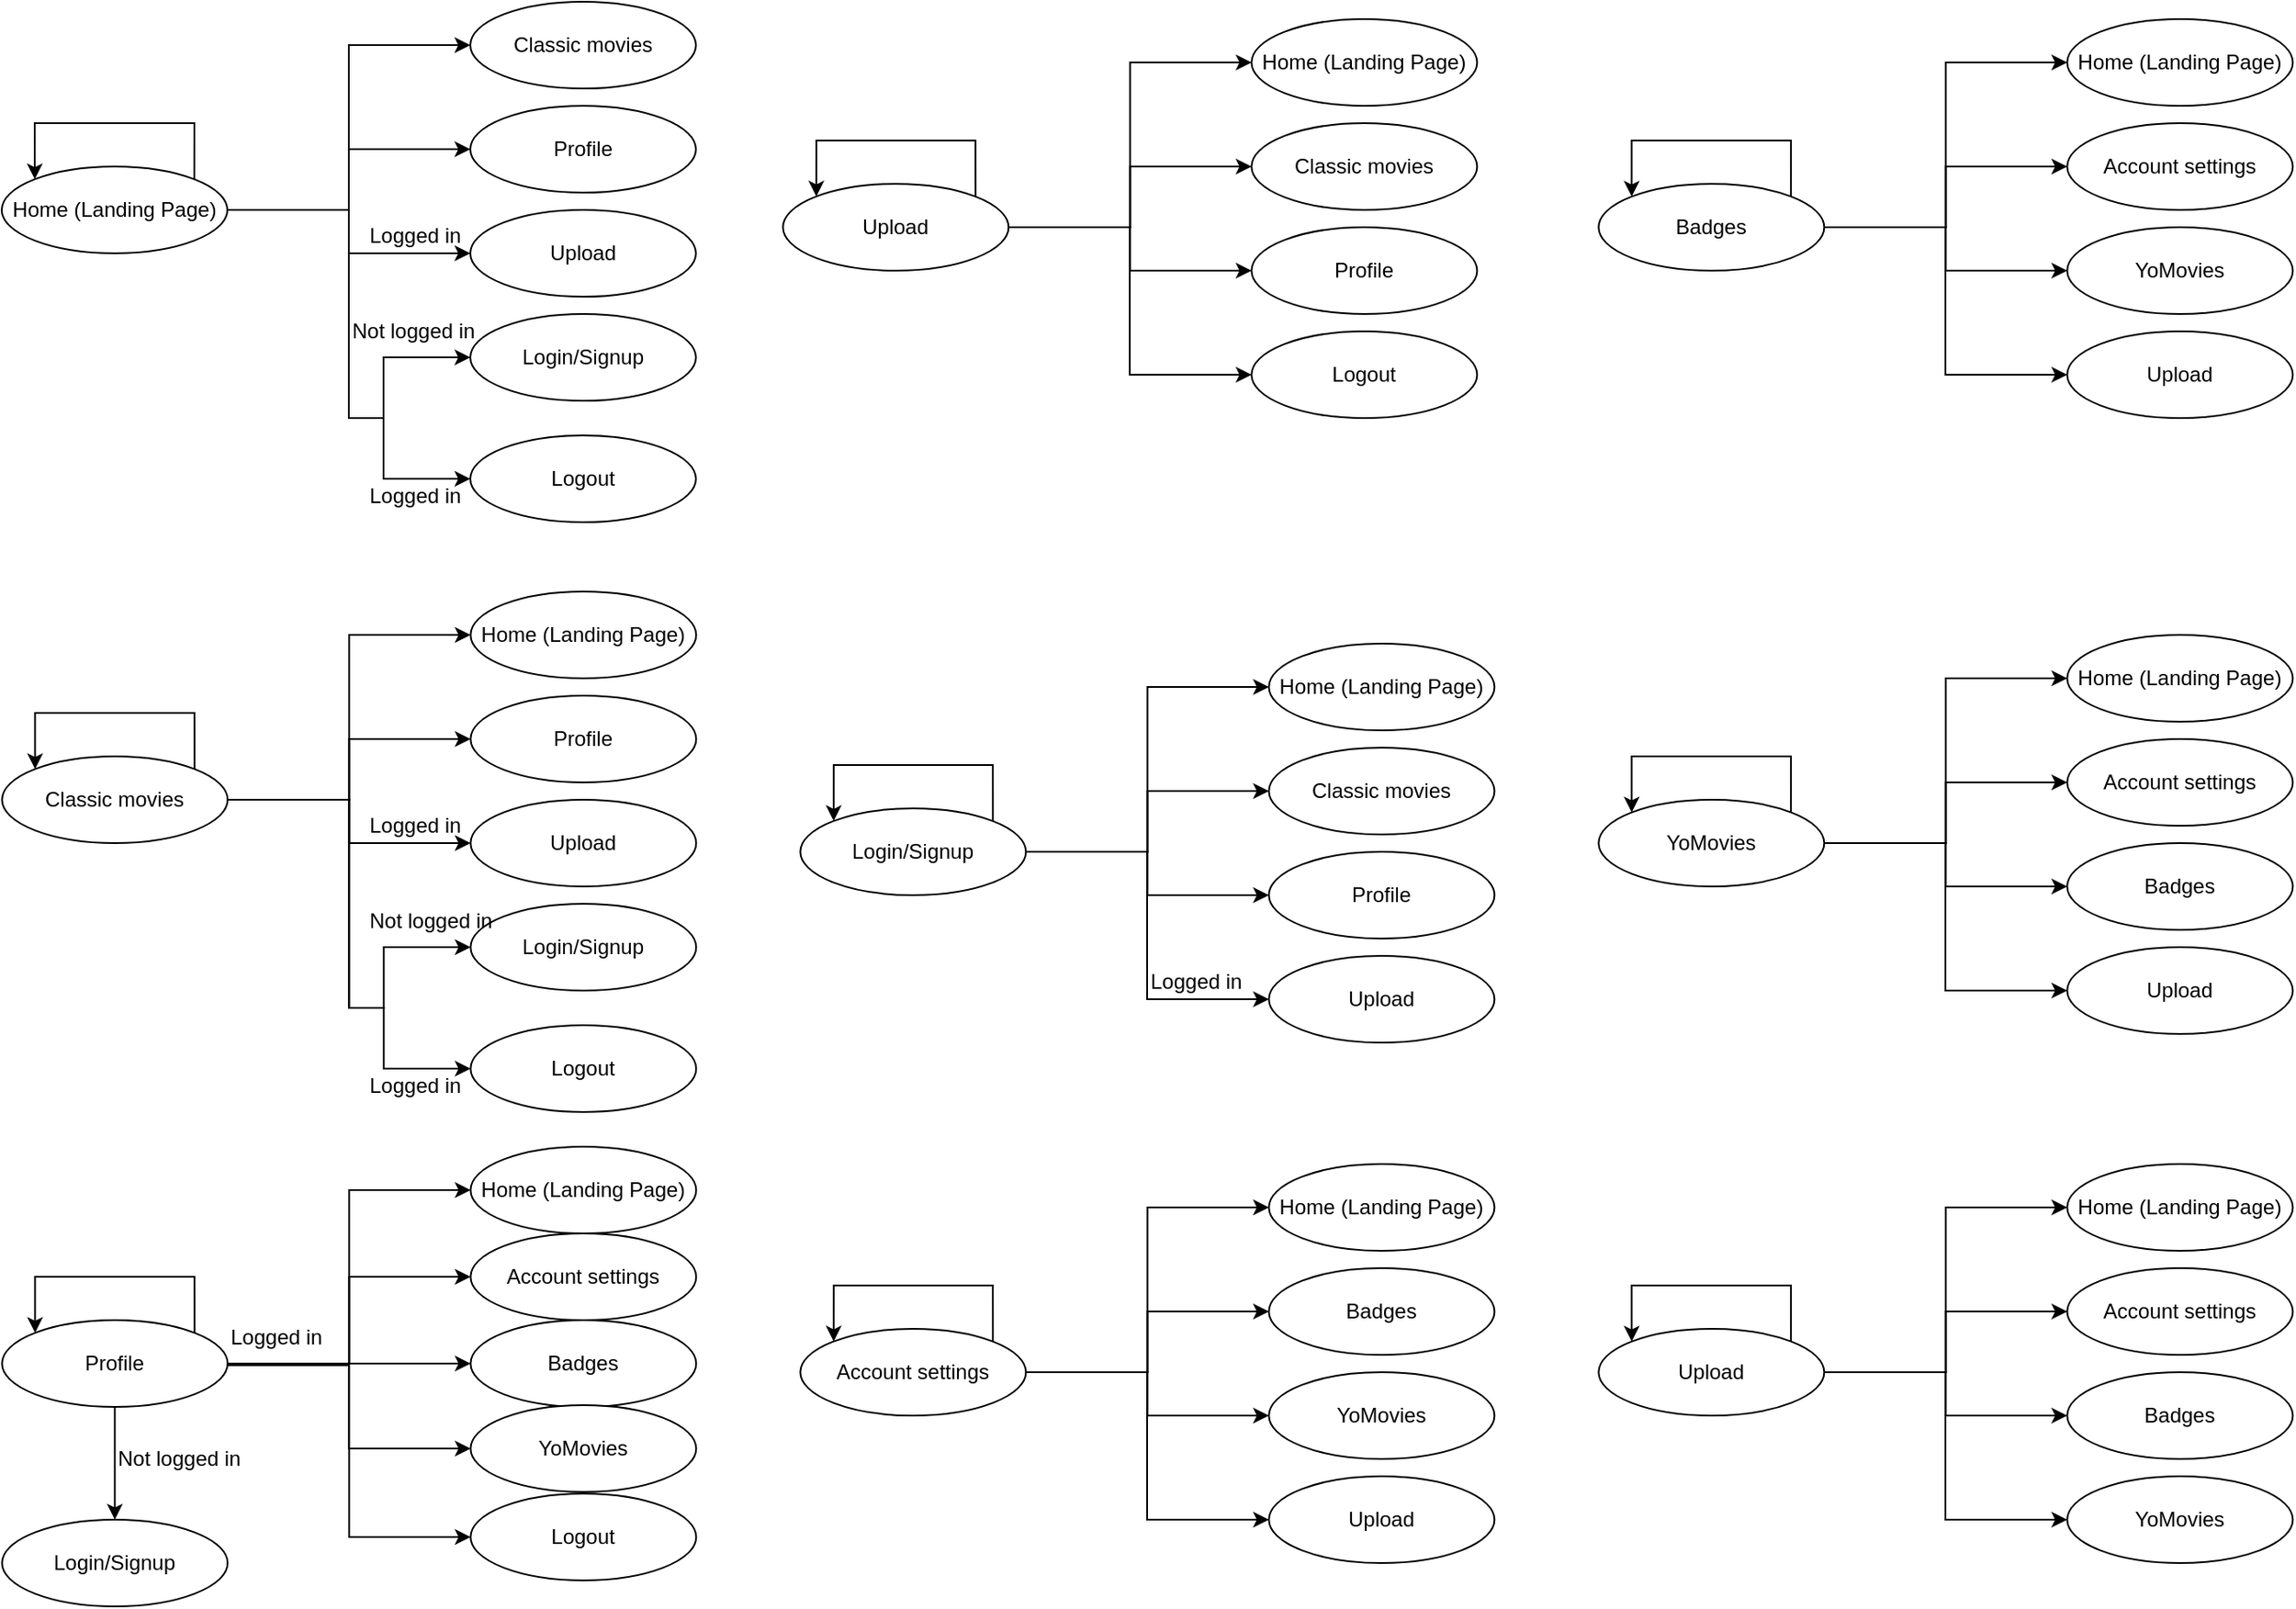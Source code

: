 <mxfile version="10.6.3" type="google"><diagram id="DRQVa-FBrAK6V75Q6ZMj" name="Page-1"><mxGraphModel dx="1093" dy="932" grid="1" gridSize="10" guides="1" tooltips="1" connect="1" arrows="1" fold="1" page="1" pageScale="1" pageWidth="827" pageHeight="1169" math="0" shadow="0"><root><mxCell id="0"/><mxCell id="1" parent="0"/><mxCell id="u374qHQUPlRwngyg5nQ2-12" style="edgeStyle=orthogonalEdgeStyle;rounded=0;orthogonalLoop=1;jettySize=auto;html=1;entryX=0;entryY=0.5;entryDx=0;entryDy=0;" edge="1" parent="1" source="u374qHQUPlRwngyg5nQ2-1" target="u374qHQUPlRwngyg5nQ2-4"><mxGeometry relative="1" as="geometry"/></mxCell><mxCell id="u374qHQUPlRwngyg5nQ2-13" style="edgeStyle=orthogonalEdgeStyle;rounded=0;orthogonalLoop=1;jettySize=auto;html=1;" edge="1" parent="1" source="u374qHQUPlRwngyg5nQ2-1" target="u374qHQUPlRwngyg5nQ2-9"><mxGeometry relative="1" as="geometry"/></mxCell><mxCell id="u374qHQUPlRwngyg5nQ2-14" style="edgeStyle=orthogonalEdgeStyle;rounded=0;orthogonalLoop=1;jettySize=auto;html=1;entryX=0;entryY=0.5;entryDx=0;entryDy=0;" edge="1" parent="1" source="u374qHQUPlRwngyg5nQ2-1" target="u374qHQUPlRwngyg5nQ2-8"><mxGeometry relative="1" as="geometry"/></mxCell><mxCell id="u374qHQUPlRwngyg5nQ2-15" style="edgeStyle=orthogonalEdgeStyle;rounded=0;orthogonalLoop=1;jettySize=auto;html=1;entryX=0;entryY=0.5;entryDx=0;entryDy=0;" edge="1" parent="1" source="u374qHQUPlRwngyg5nQ2-1" target="u374qHQUPlRwngyg5nQ2-10"><mxGeometry relative="1" as="geometry"><Array as="points"><mxPoint x="210" y="190"/><mxPoint x="210" y="310"/><mxPoint x="230" y="310"/><mxPoint x="230" y="275"/></Array></mxGeometry></mxCell><mxCell id="u374qHQUPlRwngyg5nQ2-43" style="edgeStyle=orthogonalEdgeStyle;rounded=0;orthogonalLoop=1;jettySize=auto;html=1;entryX=0;entryY=0.5;entryDx=0;entryDy=0;" edge="1" parent="1" source="u374qHQUPlRwngyg5nQ2-1" target="u374qHQUPlRwngyg5nQ2-42"><mxGeometry relative="1" as="geometry"><Array as="points"><mxPoint x="210" y="190"/><mxPoint x="210" y="310"/><mxPoint x="230" y="310"/><mxPoint x="230" y="345"/></Array></mxGeometry></mxCell><mxCell id="u374qHQUPlRwngyg5nQ2-1" value="Home (Landing Page)" style="ellipse;whiteSpace=wrap;html=1;" vertex="1" parent="1"><mxGeometry x="10" y="165" width="130" height="50" as="geometry"/></mxCell><mxCell id="u374qHQUPlRwngyg5nQ2-4" value="Classic movies" style="ellipse;whiteSpace=wrap;html=1;" vertex="1" parent="1"><mxGeometry x="280" y="70" width="130" height="50" as="geometry"/></mxCell><mxCell id="u374qHQUPlRwngyg5nQ2-8" value="Upload" style="ellipse;whiteSpace=wrap;html=1;" vertex="1" parent="1"><mxGeometry x="280" y="190" width="130" height="50" as="geometry"/></mxCell><mxCell id="u374qHQUPlRwngyg5nQ2-9" value="Profile" style="ellipse;whiteSpace=wrap;html=1;" vertex="1" parent="1"><mxGeometry x="280" y="130" width="130" height="50" as="geometry"/></mxCell><mxCell id="u374qHQUPlRwngyg5nQ2-10" value="Login/Signup" style="ellipse;whiteSpace=wrap;html=1;" vertex="1" parent="1"><mxGeometry x="280" y="250" width="130" height="50" as="geometry"/></mxCell><mxCell id="u374qHQUPlRwngyg5nQ2-16" style="edgeStyle=orthogonalEdgeStyle;rounded=0;orthogonalLoop=1;jettySize=auto;html=1;exitX=1;exitY=0;exitDx=0;exitDy=0;entryX=0;entryY=0;entryDx=0;entryDy=0;" edge="1" parent="1" source="u374qHQUPlRwngyg5nQ2-1" target="u374qHQUPlRwngyg5nQ2-1"><mxGeometry relative="1" as="geometry"><Array as="points"><mxPoint x="121" y="140"/><mxPoint x="29" y="140"/></Array></mxGeometry></mxCell><mxCell id="u374qHQUPlRwngyg5nQ2-42" value="Logout" style="ellipse;whiteSpace=wrap;html=1;" vertex="1" parent="1"><mxGeometry x="280" y="320" width="130" height="50" as="geometry"/></mxCell><mxCell id="u374qHQUPlRwngyg5nQ2-46" value="Logged in" style="text;html=1;resizable=0;points=[];autosize=1;align=left;verticalAlign=top;spacingTop=-4;" vertex="1" parent="1"><mxGeometry x="220" y="345" width="70" height="20" as="geometry"/></mxCell><mxCell id="u374qHQUPlRwngyg5nQ2-47" value="Not logged in&lt;br&gt;" style="text;html=1;resizable=0;points=[];autosize=1;align=left;verticalAlign=top;spacingTop=-4;" vertex="1" parent="1"><mxGeometry x="210" y="250" width="90" height="20" as="geometry"/></mxCell><mxCell id="u374qHQUPlRwngyg5nQ2-48" style="edgeStyle=orthogonalEdgeStyle;rounded=0;orthogonalLoop=1;jettySize=auto;html=1;entryX=0;entryY=0.5;entryDx=0;entryDy=0;" edge="1" parent="1" source="u374qHQUPlRwngyg5nQ2-53" target="u374qHQUPlRwngyg5nQ2-54"><mxGeometry relative="1" as="geometry"/></mxCell><mxCell id="u374qHQUPlRwngyg5nQ2-49" style="edgeStyle=orthogonalEdgeStyle;rounded=0;orthogonalLoop=1;jettySize=auto;html=1;" edge="1" parent="1" source="u374qHQUPlRwngyg5nQ2-53" target="u374qHQUPlRwngyg5nQ2-56"><mxGeometry relative="1" as="geometry"/></mxCell><mxCell id="u374qHQUPlRwngyg5nQ2-50" style="edgeStyle=orthogonalEdgeStyle;rounded=0;orthogonalLoop=1;jettySize=auto;html=1;entryX=0;entryY=0.5;entryDx=0;entryDy=0;" edge="1" parent="1" source="u374qHQUPlRwngyg5nQ2-53" target="u374qHQUPlRwngyg5nQ2-55"><mxGeometry relative="1" as="geometry"/></mxCell><mxCell id="u374qHQUPlRwngyg5nQ2-51" style="edgeStyle=orthogonalEdgeStyle;rounded=0;orthogonalLoop=1;jettySize=auto;html=1;entryX=0;entryY=0.5;entryDx=0;entryDy=0;" edge="1" parent="1" source="u374qHQUPlRwngyg5nQ2-53" target="u374qHQUPlRwngyg5nQ2-57"><mxGeometry relative="1" as="geometry"><Array as="points"><mxPoint x="210.167" y="530"/><mxPoint x="210.167" y="650"/><mxPoint x="230.167" y="650"/><mxPoint x="230.167" y="615"/></Array></mxGeometry></mxCell><mxCell id="u374qHQUPlRwngyg5nQ2-52" style="edgeStyle=orthogonalEdgeStyle;rounded=0;orthogonalLoop=1;jettySize=auto;html=1;entryX=0;entryY=0.5;entryDx=0;entryDy=0;" edge="1" parent="1" source="u374qHQUPlRwngyg5nQ2-53" target="u374qHQUPlRwngyg5nQ2-59"><mxGeometry relative="1" as="geometry"><Array as="points"><mxPoint x="210.167" y="530"/><mxPoint x="210.167" y="650"/><mxPoint x="230.167" y="650"/><mxPoint x="230.167" y="685"/></Array></mxGeometry></mxCell><mxCell id="u374qHQUPlRwngyg5nQ2-53" value="Classic movies" style="ellipse;whiteSpace=wrap;html=1;" vertex="1" parent="1"><mxGeometry x="10.167" y="505" width="130" height="50" as="geometry"/></mxCell><mxCell id="u374qHQUPlRwngyg5nQ2-54" value="Home (Landing Page)" style="ellipse;whiteSpace=wrap;html=1;" vertex="1" parent="1"><mxGeometry x="280.167" y="410" width="130" height="50" as="geometry"/></mxCell><mxCell id="u374qHQUPlRwngyg5nQ2-55" value="Upload" style="ellipse;whiteSpace=wrap;html=1;" vertex="1" parent="1"><mxGeometry x="280.167" y="530" width="130" height="50" as="geometry"/></mxCell><mxCell id="u374qHQUPlRwngyg5nQ2-56" value="Profile" style="ellipse;whiteSpace=wrap;html=1;" vertex="1" parent="1"><mxGeometry x="280.167" y="470" width="130" height="50" as="geometry"/></mxCell><mxCell id="u374qHQUPlRwngyg5nQ2-57" value="Login/Signup" style="ellipse;whiteSpace=wrap;html=1;" vertex="1" parent="1"><mxGeometry x="280.167" y="590" width="130" height="50" as="geometry"/></mxCell><mxCell id="u374qHQUPlRwngyg5nQ2-58" style="edgeStyle=orthogonalEdgeStyle;rounded=0;orthogonalLoop=1;jettySize=auto;html=1;exitX=1;exitY=0;exitDx=0;exitDy=0;entryX=0;entryY=0;entryDx=0;entryDy=0;" edge="1" parent="1" source="u374qHQUPlRwngyg5nQ2-53" target="u374qHQUPlRwngyg5nQ2-53"><mxGeometry relative="1" as="geometry"><Array as="points"><mxPoint x="121.167" y="480"/><mxPoint x="29.167" y="480"/></Array></mxGeometry></mxCell><mxCell id="u374qHQUPlRwngyg5nQ2-59" value="Logout" style="ellipse;whiteSpace=wrap;html=1;" vertex="1" parent="1"><mxGeometry x="280.167" y="660" width="130" height="50" as="geometry"/></mxCell><mxCell id="u374qHQUPlRwngyg5nQ2-60" value="Logged in" style="text;html=1;resizable=0;points=[];autosize=1;align=left;verticalAlign=top;spacingTop=-4;" vertex="1" parent="1"><mxGeometry x="220.167" y="685" width="70" height="20" as="geometry"/></mxCell><mxCell id="u374qHQUPlRwngyg5nQ2-61" value="Not logged in&lt;br&gt;" style="text;html=1;resizable=0;points=[];autosize=1;align=left;verticalAlign=top;spacingTop=-4;" vertex="1" parent="1"><mxGeometry x="220.167" y="590" width="90" height="20" as="geometry"/></mxCell><mxCell id="u374qHQUPlRwngyg5nQ2-63" style="edgeStyle=orthogonalEdgeStyle;rounded=0;orthogonalLoop=1;jettySize=auto;html=1;entryX=0;entryY=0.5;entryDx=0;entryDy=0;" edge="1" parent="1" source="u374qHQUPlRwngyg5nQ2-68" target="u374qHQUPlRwngyg5nQ2-69"><mxGeometry relative="1" as="geometry"/></mxCell><mxCell id="u374qHQUPlRwngyg5nQ2-64" style="edgeStyle=orthogonalEdgeStyle;rounded=0;orthogonalLoop=1;jettySize=auto;html=1;" edge="1" parent="1" source="u374qHQUPlRwngyg5nQ2-68" target="u374qHQUPlRwngyg5nQ2-71"><mxGeometry relative="1" as="geometry"/></mxCell><mxCell id="u374qHQUPlRwngyg5nQ2-65" style="edgeStyle=orthogonalEdgeStyle;rounded=0;orthogonalLoop=1;jettySize=auto;html=1;entryX=0;entryY=0.5;entryDx=0;entryDy=0;" edge="1" parent="1" source="u374qHQUPlRwngyg5nQ2-68" target="u374qHQUPlRwngyg5nQ2-70"><mxGeometry relative="1" as="geometry"/></mxCell><mxCell id="u374qHQUPlRwngyg5nQ2-67" style="edgeStyle=orthogonalEdgeStyle;rounded=0;orthogonalLoop=1;jettySize=auto;html=1;entryX=0;entryY=0.5;entryDx=0;entryDy=0;" edge="1" parent="1" source="u374qHQUPlRwngyg5nQ2-68" target="u374qHQUPlRwngyg5nQ2-74"><mxGeometry relative="1" as="geometry"><Array as="points"><mxPoint x="660" y="200"/><mxPoint x="660" y="285"/></Array></mxGeometry></mxCell><mxCell id="u374qHQUPlRwngyg5nQ2-68" value="Upload" style="ellipse;whiteSpace=wrap;html=1;" vertex="1" parent="1"><mxGeometry x="460.167" y="175" width="130" height="50" as="geometry"/></mxCell><mxCell id="u374qHQUPlRwngyg5nQ2-69" value="Home (Landing Page)" style="ellipse;whiteSpace=wrap;html=1;" vertex="1" parent="1"><mxGeometry x="730.167" y="80" width="130" height="50" as="geometry"/></mxCell><mxCell id="u374qHQUPlRwngyg5nQ2-70" value="Profile" style="ellipse;whiteSpace=wrap;html=1;" vertex="1" parent="1"><mxGeometry x="730.167" y="200" width="130" height="50" as="geometry"/></mxCell><mxCell id="u374qHQUPlRwngyg5nQ2-71" value="Classic movies" style="ellipse;whiteSpace=wrap;html=1;" vertex="1" parent="1"><mxGeometry x="730.167" y="140" width="130" height="50" as="geometry"/></mxCell><mxCell id="u374qHQUPlRwngyg5nQ2-73" style="edgeStyle=orthogonalEdgeStyle;rounded=0;orthogonalLoop=1;jettySize=auto;html=1;exitX=1;exitY=0;exitDx=0;exitDy=0;entryX=0;entryY=0;entryDx=0;entryDy=0;" edge="1" parent="1" source="u374qHQUPlRwngyg5nQ2-68" target="u374qHQUPlRwngyg5nQ2-68"><mxGeometry relative="1" as="geometry"><Array as="points"><mxPoint x="571.167" y="150"/><mxPoint x="479.167" y="150"/></Array></mxGeometry></mxCell><mxCell id="u374qHQUPlRwngyg5nQ2-74" value="Logout" style="ellipse;whiteSpace=wrap;html=1;" vertex="1" parent="1"><mxGeometry x="730.167" y="260" width="130" height="50" as="geometry"/></mxCell><mxCell id="u374qHQUPlRwngyg5nQ2-77" value="Logged in&lt;br&gt;" style="text;html=1;resizable=0;points=[];autosize=1;align=left;verticalAlign=top;spacingTop=-4;" vertex="1" parent="1"><mxGeometry x="220" y="195" width="70" height="20" as="geometry"/></mxCell><mxCell id="u374qHQUPlRwngyg5nQ2-78" value="Logged in&lt;br&gt;" style="text;html=1;resizable=0;points=[];autosize=1;align=left;verticalAlign=top;spacingTop=-4;" vertex="1" parent="1"><mxGeometry x="220" y="535" width="70" height="20" as="geometry"/></mxCell><mxCell id="u374qHQUPlRwngyg5nQ2-80" style="edgeStyle=orthogonalEdgeStyle;rounded=0;orthogonalLoop=1;jettySize=auto;html=1;entryX=0;entryY=0.5;entryDx=0;entryDy=0;" edge="1" parent="1" source="u374qHQUPlRwngyg5nQ2-85" target="u374qHQUPlRwngyg5nQ2-86"><mxGeometry relative="1" as="geometry"/></mxCell><mxCell id="u374qHQUPlRwngyg5nQ2-81" style="edgeStyle=orthogonalEdgeStyle;rounded=0;orthogonalLoop=1;jettySize=auto;html=1;" edge="1" parent="1" source="u374qHQUPlRwngyg5nQ2-85" target="u374qHQUPlRwngyg5nQ2-88"><mxGeometry relative="1" as="geometry"/></mxCell><mxCell id="u374qHQUPlRwngyg5nQ2-82" style="edgeStyle=orthogonalEdgeStyle;rounded=0;orthogonalLoop=1;jettySize=auto;html=1;entryX=0;entryY=0.5;entryDx=0;entryDy=0;" edge="1" parent="1" source="u374qHQUPlRwngyg5nQ2-85" target="u374qHQUPlRwngyg5nQ2-87"><mxGeometry relative="1" as="geometry"/></mxCell><mxCell id="u374qHQUPlRwngyg5nQ2-84" style="edgeStyle=orthogonalEdgeStyle;rounded=0;orthogonalLoop=1;jettySize=auto;html=1;entryX=0;entryY=0.5;entryDx=0;entryDy=0;" edge="1" parent="1" source="u374qHQUPlRwngyg5nQ2-85" target="u374qHQUPlRwngyg5nQ2-91"><mxGeometry relative="1" as="geometry"><Array as="points"><mxPoint x="210" y="856"/><mxPoint x="210" y="904"/></Array></mxGeometry></mxCell><mxCell id="u374qHQUPlRwngyg5nQ2-96" style="edgeStyle=orthogonalEdgeStyle;rounded=0;orthogonalLoop=1;jettySize=auto;html=1;entryX=0.5;entryY=0;entryDx=0;entryDy=0;" edge="1" parent="1" source="u374qHQUPlRwngyg5nQ2-85" target="u374qHQUPlRwngyg5nQ2-95"><mxGeometry relative="1" as="geometry"/></mxCell><mxCell id="u374qHQUPlRwngyg5nQ2-98" style="edgeStyle=orthogonalEdgeStyle;rounded=0;orthogonalLoop=1;jettySize=auto;html=1;entryX=0;entryY=0.5;entryDx=0;entryDy=0;" edge="1" parent="1" source="u374qHQUPlRwngyg5nQ2-85" target="u374qHQUPlRwngyg5nQ2-97"><mxGeometry relative="1" as="geometry"/></mxCell><mxCell id="u374qHQUPlRwngyg5nQ2-85" value="Profile" style="ellipse;whiteSpace=wrap;html=1;" vertex="1" parent="1"><mxGeometry x="10.167" y="830" width="130" height="50" as="geometry"/></mxCell><mxCell id="u374qHQUPlRwngyg5nQ2-86" value="Home (Landing Page)" style="ellipse;whiteSpace=wrap;html=1;" vertex="1" parent="1"><mxGeometry x="280.167" y="730" width="130" height="50" as="geometry"/></mxCell><mxCell id="u374qHQUPlRwngyg5nQ2-87" value="Badges" style="ellipse;whiteSpace=wrap;html=1;" vertex="1" parent="1"><mxGeometry x="280.167" y="830" width="130" height="50" as="geometry"/></mxCell><mxCell id="u374qHQUPlRwngyg5nQ2-88" value="Account settings" style="ellipse;whiteSpace=wrap;html=1;" vertex="1" parent="1"><mxGeometry x="280.167" y="780" width="130" height="50" as="geometry"/></mxCell><mxCell id="u374qHQUPlRwngyg5nQ2-90" style="edgeStyle=orthogonalEdgeStyle;rounded=0;orthogonalLoop=1;jettySize=auto;html=1;exitX=1;exitY=0;exitDx=0;exitDy=0;entryX=0;entryY=0;entryDx=0;entryDy=0;" edge="1" parent="1" source="u374qHQUPlRwngyg5nQ2-85" target="u374qHQUPlRwngyg5nQ2-85"><mxGeometry relative="1" as="geometry"><Array as="points"><mxPoint x="121.167" y="805"/><mxPoint x="29.167" y="805"/></Array></mxGeometry></mxCell><mxCell id="u374qHQUPlRwngyg5nQ2-91" value="YoMovies" style="ellipse;whiteSpace=wrap;html=1;" vertex="1" parent="1"><mxGeometry x="280.167" y="879" width="130" height="50" as="geometry"/></mxCell><mxCell id="u374qHQUPlRwngyg5nQ2-92" value="Logged in" style="text;html=1;resizable=0;points=[];autosize=1;align=left;verticalAlign=top;spacingTop=-4;" vertex="1" parent="1"><mxGeometry x="140.167" y="830" width="70" height="20" as="geometry"/></mxCell><mxCell id="u374qHQUPlRwngyg5nQ2-93" value="Not logged in&lt;br&gt;" style="text;html=1;resizable=0;points=[];autosize=1;align=left;verticalAlign=top;spacingTop=-4;" vertex="1" parent="1"><mxGeometry x="75.167" y="900" width="90" height="20" as="geometry"/></mxCell><mxCell id="u374qHQUPlRwngyg5nQ2-95" value="Login/Signup" style="ellipse;whiteSpace=wrap;html=1;" vertex="1" parent="1"><mxGeometry x="10.167" y="945" width="130" height="50" as="geometry"/></mxCell><mxCell id="u374qHQUPlRwngyg5nQ2-97" value="Logout" style="ellipse;whiteSpace=wrap;html=1;" vertex="1" parent="1"><mxGeometry x="280.167" y="930" width="130" height="50" as="geometry"/></mxCell><mxCell id="u374qHQUPlRwngyg5nQ2-99" style="edgeStyle=orthogonalEdgeStyle;rounded=0;orthogonalLoop=1;jettySize=auto;html=1;entryX=0;entryY=0.5;entryDx=0;entryDy=0;" edge="1" parent="1" source="u374qHQUPlRwngyg5nQ2-103" target="u374qHQUPlRwngyg5nQ2-104"><mxGeometry relative="1" as="geometry"/></mxCell><mxCell id="u374qHQUPlRwngyg5nQ2-100" style="edgeStyle=orthogonalEdgeStyle;rounded=0;orthogonalLoop=1;jettySize=auto;html=1;" edge="1" parent="1" source="u374qHQUPlRwngyg5nQ2-103" target="u374qHQUPlRwngyg5nQ2-106"><mxGeometry relative="1" as="geometry"/></mxCell><mxCell id="u374qHQUPlRwngyg5nQ2-101" style="edgeStyle=orthogonalEdgeStyle;rounded=0;orthogonalLoop=1;jettySize=auto;html=1;entryX=0;entryY=0.5;entryDx=0;entryDy=0;" edge="1" parent="1" source="u374qHQUPlRwngyg5nQ2-103" target="u374qHQUPlRwngyg5nQ2-105"><mxGeometry relative="1" as="geometry"/></mxCell><mxCell id="u374qHQUPlRwngyg5nQ2-102" style="edgeStyle=orthogonalEdgeStyle;rounded=0;orthogonalLoop=1;jettySize=auto;html=1;entryX=0;entryY=0.5;entryDx=0;entryDy=0;" edge="1" parent="1" source="u374qHQUPlRwngyg5nQ2-103" target="u374qHQUPlRwngyg5nQ2-108"><mxGeometry relative="1" as="geometry"><Array as="points"><mxPoint x="670" y="560"/><mxPoint x="670" y="645"/></Array></mxGeometry></mxCell><mxCell id="u374qHQUPlRwngyg5nQ2-103" value="Login/Signup" style="ellipse;whiteSpace=wrap;html=1;" vertex="1" parent="1"><mxGeometry x="470.167" y="535" width="130" height="50" as="geometry"/></mxCell><mxCell id="u374qHQUPlRwngyg5nQ2-104" value="Home (Landing Page)" style="ellipse;whiteSpace=wrap;html=1;" vertex="1" parent="1"><mxGeometry x="740.167" y="440" width="130" height="50" as="geometry"/></mxCell><mxCell id="u374qHQUPlRwngyg5nQ2-105" value="Profile" style="ellipse;whiteSpace=wrap;html=1;" vertex="1" parent="1"><mxGeometry x="740.167" y="560" width="130" height="50" as="geometry"/></mxCell><mxCell id="u374qHQUPlRwngyg5nQ2-106" value="Classic movies" style="ellipse;whiteSpace=wrap;html=1;" vertex="1" parent="1"><mxGeometry x="740.167" y="500" width="130" height="50" as="geometry"/></mxCell><mxCell id="u374qHQUPlRwngyg5nQ2-107" style="edgeStyle=orthogonalEdgeStyle;rounded=0;orthogonalLoop=1;jettySize=auto;html=1;exitX=1;exitY=0;exitDx=0;exitDy=0;entryX=0;entryY=0;entryDx=0;entryDy=0;" edge="1" parent="1" source="u374qHQUPlRwngyg5nQ2-103" target="u374qHQUPlRwngyg5nQ2-103"><mxGeometry relative="1" as="geometry"><Array as="points"><mxPoint x="581.167" y="510"/><mxPoint x="489.167" y="510"/></Array></mxGeometry></mxCell><mxCell id="u374qHQUPlRwngyg5nQ2-108" value="Upload" style="ellipse;whiteSpace=wrap;html=1;" vertex="1" parent="1"><mxGeometry x="740.167" y="620" width="130" height="50" as="geometry"/></mxCell><mxCell id="u374qHQUPlRwngyg5nQ2-109" value="Logged in&lt;br&gt;" style="text;html=1;resizable=0;points=[];autosize=1;align=left;verticalAlign=top;spacingTop=-4;" vertex="1" parent="1"><mxGeometry x="670" y="625" width="70" height="20" as="geometry"/></mxCell><mxCell id="u374qHQUPlRwngyg5nQ2-110" style="edgeStyle=orthogonalEdgeStyle;rounded=0;orthogonalLoop=1;jettySize=auto;html=1;entryX=0;entryY=0.5;entryDx=0;entryDy=0;" edge="1" parent="1" source="u374qHQUPlRwngyg5nQ2-114" target="u374qHQUPlRwngyg5nQ2-115"><mxGeometry relative="1" as="geometry"/></mxCell><mxCell id="u374qHQUPlRwngyg5nQ2-111" style="edgeStyle=orthogonalEdgeStyle;rounded=0;orthogonalLoop=1;jettySize=auto;html=1;" edge="1" parent="1" source="u374qHQUPlRwngyg5nQ2-114" target="u374qHQUPlRwngyg5nQ2-117"><mxGeometry relative="1" as="geometry"/></mxCell><mxCell id="u374qHQUPlRwngyg5nQ2-112" style="edgeStyle=orthogonalEdgeStyle;rounded=0;orthogonalLoop=1;jettySize=auto;html=1;entryX=0;entryY=0.5;entryDx=0;entryDy=0;" edge="1" parent="1" source="u374qHQUPlRwngyg5nQ2-114" target="u374qHQUPlRwngyg5nQ2-116"><mxGeometry relative="1" as="geometry"/></mxCell><mxCell id="u374qHQUPlRwngyg5nQ2-113" style="edgeStyle=orthogonalEdgeStyle;rounded=0;orthogonalLoop=1;jettySize=auto;html=1;entryX=0;entryY=0.5;entryDx=0;entryDy=0;" edge="1" parent="1" source="u374qHQUPlRwngyg5nQ2-114" target="u374qHQUPlRwngyg5nQ2-119"><mxGeometry relative="1" as="geometry"><Array as="points"><mxPoint x="670" y="860"/><mxPoint x="670" y="945"/></Array></mxGeometry></mxCell><mxCell id="u374qHQUPlRwngyg5nQ2-114" value="Account settings" style="ellipse;whiteSpace=wrap;html=1;" vertex="1" parent="1"><mxGeometry x="470.167" y="835" width="130" height="50" as="geometry"/></mxCell><mxCell id="u374qHQUPlRwngyg5nQ2-115" value="Home (Landing Page)" style="ellipse;whiteSpace=wrap;html=1;" vertex="1" parent="1"><mxGeometry x="740.167" y="740" width="130" height="50" as="geometry"/></mxCell><mxCell id="u374qHQUPlRwngyg5nQ2-116" value="YoMovies" style="ellipse;whiteSpace=wrap;html=1;" vertex="1" parent="1"><mxGeometry x="740.167" y="860" width="130" height="50" as="geometry"/></mxCell><mxCell id="u374qHQUPlRwngyg5nQ2-117" value="Badges" style="ellipse;whiteSpace=wrap;html=1;" vertex="1" parent="1"><mxGeometry x="740.167" y="800" width="130" height="50" as="geometry"/></mxCell><mxCell id="u374qHQUPlRwngyg5nQ2-118" style="edgeStyle=orthogonalEdgeStyle;rounded=0;orthogonalLoop=1;jettySize=auto;html=1;exitX=1;exitY=0;exitDx=0;exitDy=0;entryX=0;entryY=0;entryDx=0;entryDy=0;" edge="1" parent="1" source="u374qHQUPlRwngyg5nQ2-114" target="u374qHQUPlRwngyg5nQ2-114"><mxGeometry relative="1" as="geometry"><Array as="points"><mxPoint x="581.167" y="810"/><mxPoint x="489.167" y="810"/></Array></mxGeometry></mxCell><mxCell id="u374qHQUPlRwngyg5nQ2-119" value="Upload" style="ellipse;whiteSpace=wrap;html=1;" vertex="1" parent="1"><mxGeometry x="740.167" y="920" width="130" height="50" as="geometry"/></mxCell><mxCell id="u374qHQUPlRwngyg5nQ2-121" style="edgeStyle=orthogonalEdgeStyle;rounded=0;orthogonalLoop=1;jettySize=auto;html=1;entryX=0;entryY=0.5;entryDx=0;entryDy=0;" edge="1" parent="1" source="u374qHQUPlRwngyg5nQ2-125" target="u374qHQUPlRwngyg5nQ2-126"><mxGeometry relative="1" as="geometry"/></mxCell><mxCell id="u374qHQUPlRwngyg5nQ2-122" style="edgeStyle=orthogonalEdgeStyle;rounded=0;orthogonalLoop=1;jettySize=auto;html=1;" edge="1" parent="1" source="u374qHQUPlRwngyg5nQ2-125" target="u374qHQUPlRwngyg5nQ2-128"><mxGeometry relative="1" as="geometry"/></mxCell><mxCell id="u374qHQUPlRwngyg5nQ2-123" style="edgeStyle=orthogonalEdgeStyle;rounded=0;orthogonalLoop=1;jettySize=auto;html=1;entryX=0;entryY=0.5;entryDx=0;entryDy=0;" edge="1" parent="1" source="u374qHQUPlRwngyg5nQ2-125" target="u374qHQUPlRwngyg5nQ2-127"><mxGeometry relative="1" as="geometry"/></mxCell><mxCell id="u374qHQUPlRwngyg5nQ2-124" style="edgeStyle=orthogonalEdgeStyle;rounded=0;orthogonalLoop=1;jettySize=auto;html=1;entryX=0;entryY=0.5;entryDx=0;entryDy=0;" edge="1" parent="1" source="u374qHQUPlRwngyg5nQ2-125" target="u374qHQUPlRwngyg5nQ2-130"><mxGeometry relative="1" as="geometry"><Array as="points"><mxPoint x="1130" y="200"/><mxPoint x="1130" y="285"/></Array></mxGeometry></mxCell><mxCell id="u374qHQUPlRwngyg5nQ2-125" value="Badges" style="ellipse;whiteSpace=wrap;html=1;" vertex="1" parent="1"><mxGeometry x="930.167" y="175" width="130" height="50" as="geometry"/></mxCell><mxCell id="u374qHQUPlRwngyg5nQ2-126" value="Home (Landing Page)" style="ellipse;whiteSpace=wrap;html=1;" vertex="1" parent="1"><mxGeometry x="1200.167" y="80" width="130" height="50" as="geometry"/></mxCell><mxCell id="u374qHQUPlRwngyg5nQ2-127" value="YoMovies" style="ellipse;whiteSpace=wrap;html=1;" vertex="1" parent="1"><mxGeometry x="1200.167" y="200" width="130" height="50" as="geometry"/></mxCell><mxCell id="u374qHQUPlRwngyg5nQ2-128" value="Account settings" style="ellipse;whiteSpace=wrap;html=1;" vertex="1" parent="1"><mxGeometry x="1200.167" y="140" width="130" height="50" as="geometry"/></mxCell><mxCell id="u374qHQUPlRwngyg5nQ2-129" style="edgeStyle=orthogonalEdgeStyle;rounded=0;orthogonalLoop=1;jettySize=auto;html=1;exitX=1;exitY=0;exitDx=0;exitDy=0;entryX=0;entryY=0;entryDx=0;entryDy=0;" edge="1" parent="1" source="u374qHQUPlRwngyg5nQ2-125" target="u374qHQUPlRwngyg5nQ2-125"><mxGeometry relative="1" as="geometry"><Array as="points"><mxPoint x="1041.167" y="150"/><mxPoint x="949.167" y="150"/></Array></mxGeometry></mxCell><mxCell id="u374qHQUPlRwngyg5nQ2-130" value="Upload" style="ellipse;whiteSpace=wrap;html=1;" vertex="1" parent="1"><mxGeometry x="1200.167" y="260" width="130" height="50" as="geometry"/></mxCell><mxCell id="u374qHQUPlRwngyg5nQ2-131" style="edgeStyle=orthogonalEdgeStyle;rounded=0;orthogonalLoop=1;jettySize=auto;html=1;entryX=0;entryY=0.5;entryDx=0;entryDy=0;" edge="1" parent="1" source="u374qHQUPlRwngyg5nQ2-135" target="u374qHQUPlRwngyg5nQ2-136"><mxGeometry relative="1" as="geometry"/></mxCell><mxCell id="u374qHQUPlRwngyg5nQ2-132" style="edgeStyle=orthogonalEdgeStyle;rounded=0;orthogonalLoop=1;jettySize=auto;html=1;" edge="1" parent="1" source="u374qHQUPlRwngyg5nQ2-135" target="u374qHQUPlRwngyg5nQ2-138"><mxGeometry relative="1" as="geometry"/></mxCell><mxCell id="u374qHQUPlRwngyg5nQ2-133" style="edgeStyle=orthogonalEdgeStyle;rounded=0;orthogonalLoop=1;jettySize=auto;html=1;entryX=0;entryY=0.5;entryDx=0;entryDy=0;" edge="1" parent="1" source="u374qHQUPlRwngyg5nQ2-135" target="u374qHQUPlRwngyg5nQ2-137"><mxGeometry relative="1" as="geometry"/></mxCell><mxCell id="u374qHQUPlRwngyg5nQ2-134" style="edgeStyle=orthogonalEdgeStyle;rounded=0;orthogonalLoop=1;jettySize=auto;html=1;entryX=0;entryY=0.5;entryDx=0;entryDy=0;" edge="1" parent="1" source="u374qHQUPlRwngyg5nQ2-135" target="u374qHQUPlRwngyg5nQ2-140"><mxGeometry relative="1" as="geometry"><Array as="points"><mxPoint x="1130" y="555"/><mxPoint x="1130" y="640"/></Array></mxGeometry></mxCell><mxCell id="u374qHQUPlRwngyg5nQ2-135" value="YoMovies" style="ellipse;whiteSpace=wrap;html=1;" vertex="1" parent="1"><mxGeometry x="930.167" y="530" width="130" height="50" as="geometry"/></mxCell><mxCell id="u374qHQUPlRwngyg5nQ2-136" value="Home (Landing Page)" style="ellipse;whiteSpace=wrap;html=1;" vertex="1" parent="1"><mxGeometry x="1200.167" y="435" width="130" height="50" as="geometry"/></mxCell><mxCell id="u374qHQUPlRwngyg5nQ2-137" value="Badges" style="ellipse;whiteSpace=wrap;html=1;" vertex="1" parent="1"><mxGeometry x="1200.167" y="555" width="130" height="50" as="geometry"/></mxCell><mxCell id="u374qHQUPlRwngyg5nQ2-138" value="Account settings" style="ellipse;whiteSpace=wrap;html=1;" vertex="1" parent="1"><mxGeometry x="1200.167" y="495" width="130" height="50" as="geometry"/></mxCell><mxCell id="u374qHQUPlRwngyg5nQ2-139" style="edgeStyle=orthogonalEdgeStyle;rounded=0;orthogonalLoop=1;jettySize=auto;html=1;exitX=1;exitY=0;exitDx=0;exitDy=0;entryX=0;entryY=0;entryDx=0;entryDy=0;" edge="1" parent="1" source="u374qHQUPlRwngyg5nQ2-135" target="u374qHQUPlRwngyg5nQ2-135"><mxGeometry relative="1" as="geometry"><Array as="points"><mxPoint x="1041.167" y="505"/><mxPoint x="949.167" y="505"/></Array></mxGeometry></mxCell><mxCell id="u374qHQUPlRwngyg5nQ2-140" value="Upload" style="ellipse;whiteSpace=wrap;html=1;" vertex="1" parent="1"><mxGeometry x="1200.167" y="615" width="130" height="50" as="geometry"/></mxCell><mxCell id="u374qHQUPlRwngyg5nQ2-141" style="edgeStyle=orthogonalEdgeStyle;rounded=0;orthogonalLoop=1;jettySize=auto;html=1;entryX=0;entryY=0.5;entryDx=0;entryDy=0;" edge="1" parent="1" source="u374qHQUPlRwngyg5nQ2-145" target="u374qHQUPlRwngyg5nQ2-146"><mxGeometry relative="1" as="geometry"/></mxCell><mxCell id="u374qHQUPlRwngyg5nQ2-142" style="edgeStyle=orthogonalEdgeStyle;rounded=0;orthogonalLoop=1;jettySize=auto;html=1;" edge="1" parent="1" source="u374qHQUPlRwngyg5nQ2-145" target="u374qHQUPlRwngyg5nQ2-148"><mxGeometry relative="1" as="geometry"/></mxCell><mxCell id="u374qHQUPlRwngyg5nQ2-143" style="edgeStyle=orthogonalEdgeStyle;rounded=0;orthogonalLoop=1;jettySize=auto;html=1;entryX=0;entryY=0.5;entryDx=0;entryDy=0;" edge="1" parent="1" source="u374qHQUPlRwngyg5nQ2-145" target="u374qHQUPlRwngyg5nQ2-147"><mxGeometry relative="1" as="geometry"/></mxCell><mxCell id="u374qHQUPlRwngyg5nQ2-144" style="edgeStyle=orthogonalEdgeStyle;rounded=0;orthogonalLoop=1;jettySize=auto;html=1;entryX=0;entryY=0.5;entryDx=0;entryDy=0;" edge="1" parent="1" source="u374qHQUPlRwngyg5nQ2-145" target="u374qHQUPlRwngyg5nQ2-150"><mxGeometry relative="1" as="geometry"><Array as="points"><mxPoint x="1130" y="860"/><mxPoint x="1130" y="945"/></Array></mxGeometry></mxCell><mxCell id="u374qHQUPlRwngyg5nQ2-145" value="Upload" style="ellipse;whiteSpace=wrap;html=1;" vertex="1" parent="1"><mxGeometry x="930.167" y="835" width="130" height="50" as="geometry"/></mxCell><mxCell id="u374qHQUPlRwngyg5nQ2-146" value="Home (Landing Page)" style="ellipse;whiteSpace=wrap;html=1;" vertex="1" parent="1"><mxGeometry x="1200.167" y="740" width="130" height="50" as="geometry"/></mxCell><mxCell id="u374qHQUPlRwngyg5nQ2-147" value="Badges" style="ellipse;whiteSpace=wrap;html=1;" vertex="1" parent="1"><mxGeometry x="1200.167" y="860" width="130" height="50" as="geometry"/></mxCell><mxCell id="u374qHQUPlRwngyg5nQ2-148" value="Account settings" style="ellipse;whiteSpace=wrap;html=1;" vertex="1" parent="1"><mxGeometry x="1200.167" y="800" width="130" height="50" as="geometry"/></mxCell><mxCell id="u374qHQUPlRwngyg5nQ2-149" style="edgeStyle=orthogonalEdgeStyle;rounded=0;orthogonalLoop=1;jettySize=auto;html=1;exitX=1;exitY=0;exitDx=0;exitDy=0;entryX=0;entryY=0;entryDx=0;entryDy=0;" edge="1" parent="1" source="u374qHQUPlRwngyg5nQ2-145" target="u374qHQUPlRwngyg5nQ2-145"><mxGeometry relative="1" as="geometry"><Array as="points"><mxPoint x="1041.167" y="810"/><mxPoint x="949.167" y="810"/></Array></mxGeometry></mxCell><mxCell id="u374qHQUPlRwngyg5nQ2-150" value="YoMovies" style="ellipse;whiteSpace=wrap;html=1;" vertex="1" parent="1"><mxGeometry x="1200.167" y="920" width="130" height="50" as="geometry"/></mxCell></root></mxGraphModel></diagram></mxfile>
